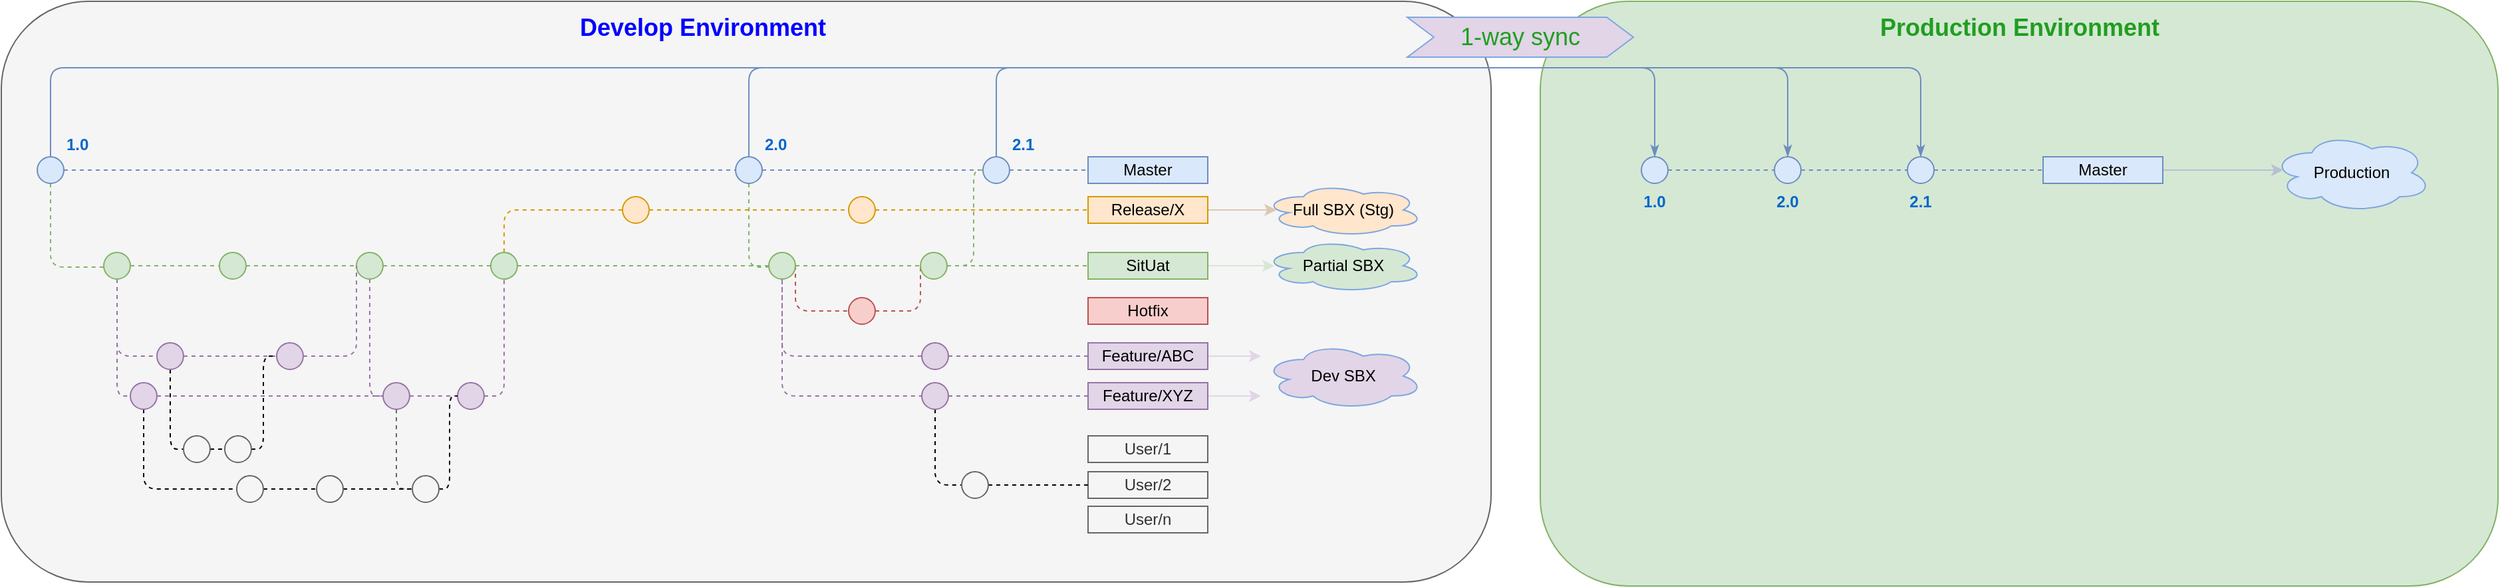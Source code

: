 <mxfile version="20.5.3" type="device"><diagram id="yPxyJZ8AM_hMuL3Unpa9" name="gitflow"><mxGraphModel dx="914" dy="507" grid="1" gridSize="10" guides="1" tooltips="1" connect="1" arrows="1" fold="1" page="1" pageScale="1" pageWidth="850" pageHeight="1100" math="0" shadow="0"><root><mxCell id="0"/><mxCell id="1" parent="0"/><mxCell id="wa1wVkt2XB7CpjO9mAI3-191" value="" style="rounded=1;whiteSpace=wrap;html=1;labelBackgroundColor=none;labelBorderColor=default;strokeColor=#82b366;fontSize=18;fillColor=#d5e8d4;" parent="1" vertex="1"><mxGeometry x="1160" y="10" width="720" height="440" as="geometry"/></mxCell><mxCell id="wa1wVkt2XB7CpjO9mAI3-189" value="" style="rounded=1;whiteSpace=wrap;html=1;strokeColor=#666666;fillColor=#f5f5f5;fontColor=#333333;" parent="1" vertex="1"><mxGeometry x="3" y="10" width="1120" height="437" as="geometry"/></mxCell><mxCell id="3" value="" style="endArrow=none;dashed=1;html=1;fillColor=#dae8fc;strokeColor=#6c8ebf;" parent="1" source="12" target="7" edge="1"><mxGeometry width="50" height="50" relative="1" as="geometry"><mxPoint x="40" y="137" as="sourcePoint"/><mxPoint x="720" y="137" as="targetPoint"/></mxGeometry></mxCell><mxCell id="22" style="edgeStyle=orthogonalEdgeStyle;rounded=1;orthogonalLoop=1;jettySize=auto;html=1;dashed=1;endArrow=none;endFill=0;fillColor=#d5e8d4;strokeColor=#82b366;" parent="1" source="4" target="21" edge="1"><mxGeometry relative="1" as="geometry"><Array as="points"><mxPoint x="40" y="210"/></Array></mxGeometry></mxCell><mxCell id="4" value="1.0" style="ellipse;whiteSpace=wrap;html=1;aspect=fixed;fillColor=#dae8fc;strokeColor=#6c8ebf;fontStyle=1;labelPosition=right;verticalLabelPosition=top;align=left;verticalAlign=bottom;fontColor=#0066CC;" parent="1" vertex="1"><mxGeometry x="30" y="127" width="20" height="20" as="geometry"/></mxCell><mxCell id="7" value="Master" style="text;html=1;strokeColor=#6c8ebf;fillColor=#dae8fc;align=center;verticalAlign=middle;whiteSpace=wrap;rounded=0;" parent="1" vertex="1"><mxGeometry x="820" y="127" width="90" height="20" as="geometry"/></mxCell><mxCell id="8" value="" style="endArrow=none;dashed=1;html=1;fillColor=#f8cecc;strokeColor=#b85450;entryX=0;entryY=0.5;entryDx=0;entryDy=0;endFill=0;" parent="1" source="9" edge="1" target="PemeE93Ur0LhX1btAZu6-203"><mxGeometry width="50" height="50" relative="1" as="geometry"><mxPoint x="5" y="133.5" as="sourcePoint"/><mxPoint x="695" y="63.5" as="targetPoint"/><Array as="points"><mxPoint x="694" y="243"/></Array></mxGeometry></mxCell><mxCell id="9" value="" style="ellipse;whiteSpace=wrap;html=1;aspect=fixed;fillColor=#f8cecc;strokeColor=#b85450;" parent="1" vertex="1"><mxGeometry x="640" y="233" width="20" height="20" as="geometry"/></mxCell><mxCell id="12" value="2.1" style="ellipse;whiteSpace=wrap;html=1;aspect=fixed;fillColor=#dae8fc;strokeColor=#6c8ebf;fontStyle=1;labelPosition=right;verticalLabelPosition=top;align=left;verticalAlign=bottom;fontColor=#0066CC;" parent="1" vertex="1"><mxGeometry x="741" y="127" width="20" height="20" as="geometry"/></mxCell><mxCell id="13" value="" style="endArrow=none;dashed=1;html=1;fillColor=#dae8fc;strokeColor=#6c8ebf;" parent="1" source="6" target="12" edge="1"><mxGeometry width="50" height="50" relative="1" as="geometry"><mxPoint x="50" y="137" as="sourcePoint"/><mxPoint x="700" y="137" as="targetPoint"/></mxGeometry></mxCell><mxCell id="19" style="edgeStyle=orthogonalEdgeStyle;rounded=1;orthogonalLoop=1;jettySize=auto;html=1;fillColor=#f8cecc;strokeColor=#b85450;dashed=1;endArrow=none;endFill=0;entryX=0;entryY=0.5;entryDx=0;entryDy=0;exitX=1;exitY=0.5;exitDx=0;exitDy=0;" parent="1" target="9" edge="1" source="PemeE93Ur0LhX1btAZu6-186"><mxGeometry relative="1" as="geometry"><Array as="points"><mxPoint x="600" y="243"/></Array><mxPoint x="615" y="63.5" as="sourcePoint"/></mxGeometry></mxCell><mxCell id="20" value="Hotfix" style="text;html=1;strokeColor=#b85450;fillColor=#f8cecc;align=center;verticalAlign=middle;whiteSpace=wrap;rounded=0;" parent="1" vertex="1"><mxGeometry x="820" y="233" width="90" height="20" as="geometry"/></mxCell><mxCell id="73" style="edgeStyle=orthogonalEdgeStyle;rounded=1;orthogonalLoop=1;jettySize=auto;html=1;dashed=1;endArrow=none;endFill=0;fontSize=10;fontColor=#FFB570;fillColor=#e1d5e7;strokeColor=#9673a6;" parent="1" source="21" target="51" edge="1"><mxGeometry relative="1" as="geometry"><Array as="points"><mxPoint x="90" y="277"/></Array></mxGeometry></mxCell><mxCell id="172" style="edgeStyle=orthogonalEdgeStyle;rounded=1;orthogonalLoop=1;jettySize=auto;html=1;dashed=1;endArrow=none;endFill=0;fontSize=12;fontColor=#FFB570;fillColor=#e1d5e7;strokeColor=#9673a6;" parent="1" source="21" target="63" edge="1"><mxGeometry relative="1" as="geometry"><Array as="points"><mxPoint x="90" y="307"/></Array></mxGeometry></mxCell><mxCell id="21" value="" style="ellipse;whiteSpace=wrap;html=1;aspect=fixed;fillColor=#d5e8d4;strokeColor=#82b366;" parent="1" vertex="1"><mxGeometry x="80" y="199" width="20" height="20" as="geometry"/></mxCell><mxCell id="25" value="" style="ellipse;whiteSpace=wrap;html=1;aspect=fixed;fillColor=#d5e8d4;strokeColor=#82b366;" parent="1" vertex="1"><mxGeometry x="166.97" y="199" width="20" height="20" as="geometry"/></mxCell><mxCell id="26" style="edgeStyle=orthogonalEdgeStyle;rounded=1;orthogonalLoop=1;jettySize=auto;html=1;dashed=1;endArrow=none;endFill=0;fillColor=#d5e8d4;strokeColor=#82b366;" parent="1" source="21" target="25" edge="1"><mxGeometry relative="1" as="geometry"><mxPoint x="680" y="209" as="targetPoint"/><mxPoint x="110" y="209" as="sourcePoint"/></mxGeometry></mxCell><mxCell id="114" style="edgeStyle=orthogonalEdgeStyle;rounded=1;orthogonalLoop=1;jettySize=auto;html=1;dashed=1;endArrow=none;endFill=0;fontSize=12;fontColor=#FFB570;fillColor=#e1d5e7;strokeColor=#9673a6;entryX=0;entryY=0.5;entryDx=0;entryDy=0;" parent="1" source="27" target="65" edge="1"><mxGeometry relative="1" as="geometry"><Array as="points"><mxPoint x="280" y="307"/></Array></mxGeometry></mxCell><mxCell id="27" value="" style="ellipse;whiteSpace=wrap;html=1;aspect=fixed;fillColor=#d5e8d4;strokeColor=#82b366;" parent="1" vertex="1"><mxGeometry x="269.97" y="199" width="20" height="20" as="geometry"/></mxCell><mxCell id="28" style="edgeStyle=orthogonalEdgeStyle;rounded=1;orthogonalLoop=1;jettySize=auto;html=1;dashed=1;endArrow=none;endFill=0;fillColor=#d5e8d4;strokeColor=#82b366;" parent="1" source="25" target="27" edge="1"><mxGeometry relative="1" as="geometry"><mxPoint x="680" y="209" as="targetPoint"/><mxPoint x="240" y="209" as="sourcePoint"/></mxGeometry></mxCell><mxCell id="44" style="edgeStyle=orthogonalEdgeStyle;rounded=1;orthogonalLoop=1;jettySize=auto;html=1;dashed=1;endArrow=none;endFill=0;fontSize=10;fontColor=#FFB570;fillColor=#ffe6cc;strokeColor=#d79b00;entryX=0;entryY=0.5;entryDx=0;entryDy=0;exitX=0.5;exitY=0;exitDx=0;exitDy=0;" parent="1" source="PemeE93Ur0LhX1btAZu6-188" target="39" edge="1"><mxGeometry relative="1" as="geometry"><Array as="points"><mxPoint x="381" y="167"/></Array><mxPoint x="370" y="209" as="targetPoint"/><mxPoint x="399.97" y="236" as="sourcePoint"/></mxGeometry></mxCell><mxCell id="30" style="edgeStyle=orthogonalEdgeStyle;rounded=1;orthogonalLoop=1;jettySize=auto;html=1;dashed=1;endArrow=none;endFill=0;fillColor=#d5e8d4;strokeColor=#82b366;" parent="1" source="27" edge="1"><mxGeometry relative="1" as="geometry"><mxPoint x="389.97" y="209" as="targetPoint"/><mxPoint x="370" y="209" as="sourcePoint"/></mxGeometry></mxCell><mxCell id="177" style="edgeStyle=orthogonalEdgeStyle;rounded=1;orthogonalLoop=1;jettySize=auto;html=1;entryX=0;entryY=0.5;entryDx=0;entryDy=0;dashed=1;fillColor=#d5e8d4;strokeColor=#82b366;endArrow=none;endFill=0;exitX=0.5;exitY=1;exitDx=0;exitDy=0;" parent="1" source="6" target="PemeE93Ur0LhX1btAZu6-186" edge="1"><mxGeometry relative="1" as="geometry"><Array as="points"><mxPoint x="565" y="210"/><mxPoint x="580" y="210"/></Array><mxPoint x="580" y="246" as="targetPoint"/></mxGeometry></mxCell><mxCell id="6" value="2.0" style="ellipse;whiteSpace=wrap;html=1;aspect=fixed;fillColor=#dae8fc;strokeColor=#6c8ebf;fontStyle=1;labelPosition=right;verticalLabelPosition=top;align=left;verticalAlign=bottom;fontColor=#0066CC;" parent="1" vertex="1"><mxGeometry x="555" y="127" width="20" height="20" as="geometry"/></mxCell><mxCell id="35" value="" style="endArrow=none;dashed=1;html=1;fillColor=#dae8fc;strokeColor=#6c8ebf;" parent="1" source="4" target="6" edge="1"><mxGeometry width="50" height="50" relative="1" as="geometry"><mxPoint x="50.0" y="137" as="sourcePoint"/><mxPoint x="690" y="137" as="targetPoint"/><Array as="points"/></mxGeometry></mxCell><mxCell id="39" value="" style="ellipse;whiteSpace=wrap;html=1;aspect=fixed;fontSize=10;labelPosition=center;verticalLabelPosition=top;align=center;verticalAlign=bottom;fillColor=#ffe6cc;strokeColor=#d79b00;fontColor=#FFB570;" parent="1" vertex="1"><mxGeometry x="470" y="157" width="20" height="20" as="geometry"/></mxCell><mxCell id="wa1wVkt2XB7CpjO9mAI3-187" value="" style="edgeStyle=orthogonalEdgeStyle;rounded=0;orthogonalLoop=1;jettySize=auto;html=1;strokeColor=#DEC8B1;entryX=0.08;entryY=0.524;entryDx=0;entryDy=0;entryPerimeter=0;" parent="1" source="42" target="wa1wVkt2XB7CpjO9mAI3-180" edge="1"><mxGeometry relative="1" as="geometry"><Array as="points"><mxPoint x="962" y="167"/></Array></mxGeometry></mxCell><mxCell id="42" value="Release/X" style="text;html=1;strokeColor=#d79b00;fillColor=#ffe6cc;align=center;verticalAlign=middle;whiteSpace=wrap;rounded=0;fontSize=12;" parent="1" vertex="1"><mxGeometry x="820" y="157" width="90" height="20" as="geometry"/></mxCell><mxCell id="74" style="edgeStyle=orthogonalEdgeStyle;rounded=1;orthogonalLoop=1;jettySize=auto;html=1;dashed=1;endArrow=none;endFill=0;fontSize=10;fontColor=#FFB570;fillColor=#e1d5e7;strokeColor=#9673a6;" parent="1" source="51" target="52" edge="1"><mxGeometry relative="1" as="geometry"/></mxCell><mxCell id="147" style="edgeStyle=orthogonalEdgeStyle;rounded=1;orthogonalLoop=1;jettySize=auto;html=1;dashed=1;endArrow=none;endFill=0;fontSize=12;fontColor=#FFB570;jumpStyle=arc;jumpSize=6;" parent="1" source="51" target="69" edge="1"><mxGeometry relative="1" as="geometry"><Array as="points"><mxPoint x="130" y="347"/></Array></mxGeometry></mxCell><mxCell id="76" style="edgeStyle=orthogonalEdgeStyle;rounded=1;orthogonalLoop=1;jettySize=auto;html=1;dashed=1;endArrow=none;endFill=0;fontSize=10;fontColor=#FFB570;fillColor=#e1d5e7;strokeColor=#9673a6;entryX=0;entryY=0.5;entryDx=0;entryDy=0;" parent="1" source="52" target="27" edge="1"><mxGeometry relative="1" as="geometry"><Array as="points"><mxPoint x="270" y="277"/></Array></mxGeometry></mxCell><mxCell id="52" value="" style="ellipse;whiteSpace=wrap;html=1;aspect=fixed;fontSize=10;fillColor=#e1d5e7;strokeColor=#9673a6;" parent="1" vertex="1"><mxGeometry x="209.97" y="267" width="20" height="20" as="geometry"/></mxCell><mxCell id="152" style="edgeStyle=orthogonalEdgeStyle;rounded=1;orthogonalLoop=1;jettySize=auto;html=1;dashed=1;endArrow=none;endFill=0;fontSize=12;fontColor=#FFB570;" parent="1" source="63" target="89" edge="1"><mxGeometry relative="1" as="geometry"><Array as="points"><mxPoint x="110" y="377"/></Array></mxGeometry></mxCell><mxCell id="63" value="" style="ellipse;whiteSpace=wrap;html=1;aspect=fixed;fontSize=10;fillColor=#e1d5e7;strokeColor=#9673a6;" parent="1" vertex="1"><mxGeometry x="100" y="297" width="20" height="20" as="geometry"/></mxCell><mxCell id="99" style="edgeStyle=orthogonalEdgeStyle;rounded=1;orthogonalLoop=1;jettySize=auto;html=1;dashed=1;endArrow=none;endFill=0;fontSize=12;fontColor=#FFB570;fillColor=#e1d5e7;strokeColor=#9673a6;" parent="1" source="65" target="71" edge="1"><mxGeometry relative="1" as="geometry"/></mxCell><mxCell id="156" style="edgeStyle=orthogonalEdgeStyle;rounded=1;orthogonalLoop=1;jettySize=auto;html=1;dashed=1;endArrow=none;endFill=0;fontSize=12;fontColor=#FFB570;fillColor=#f5f5f5;strokeColor=#666666;" parent="1" source="65" target="91" edge="1"><mxGeometry relative="1" as="geometry"><Array as="points"><mxPoint x="300" y="377"/></Array></mxGeometry></mxCell><mxCell id="65" value="" style="ellipse;whiteSpace=wrap;html=1;aspect=fixed;fontSize=10;fillColor=#e1d5e7;strokeColor=#9673a6;" parent="1" vertex="1"><mxGeometry x="289.97" y="297" width="20" height="20" as="geometry"/></mxCell><mxCell id="118" style="edgeStyle=orthogonalEdgeStyle;rounded=1;orthogonalLoop=1;jettySize=auto;html=1;exitX=1;exitY=0.5;exitDx=0;exitDy=0;entryX=0;entryY=0.5;entryDx=0;entryDy=0;dashed=1;endArrow=none;endFill=0;fontSize=12;fontColor=#FFB570;" parent="1" source="69" target="88" edge="1"><mxGeometry relative="1" as="geometry"/></mxCell><mxCell id="69" value="" style="ellipse;whiteSpace=wrap;html=1;aspect=fixed;fontSize=10;fontColor=#333333;fillColor=#f5f5f5;strokeColor=#666666;" parent="1" vertex="1"><mxGeometry x="139.97" y="337" width="20" height="20" as="geometry"/></mxCell><mxCell id="100" style="edgeStyle=orthogonalEdgeStyle;rounded=1;orthogonalLoop=1;jettySize=auto;html=1;dashed=1;endArrow=none;endFill=0;fontSize=12;fontColor=#FFB570;fillColor=#e1d5e7;strokeColor=#9673a6;entryX=0.5;entryY=1;entryDx=0;entryDy=0;" parent="1" source="71" target="PemeE93Ur0LhX1btAZu6-188" edge="1"><mxGeometry relative="1" as="geometry"><mxPoint x="389.97" y="246" as="targetPoint"/><Array as="points"><mxPoint x="381" y="307"/></Array></mxGeometry></mxCell><mxCell id="71" value="" style="ellipse;whiteSpace=wrap;html=1;aspect=fixed;fontSize=10;fillColor=#e1d5e7;strokeColor=#9673a6;" parent="1" vertex="1"><mxGeometry x="345.97" y="297" width="20" height="20" as="geometry"/></mxCell><mxCell id="wa1wVkt2XB7CpjO9mAI3-183" value="" style="edgeStyle=orthogonalEdgeStyle;rounded=0;orthogonalLoop=1;jettySize=auto;html=1;strokeColor=#E1D5E7;" parent="1" source="85" edge="1"><mxGeometry relative="1" as="geometry"><mxPoint x="950" y="277" as="targetPoint"/></mxGeometry></mxCell><mxCell id="85" value="Feature/ABC" style="text;html=1;strokeColor=#9673a6;fillColor=#e1d5e7;align=center;verticalAlign=middle;whiteSpace=wrap;rounded=0;" parent="1" vertex="1"><mxGeometry x="820" y="267" width="90" height="20" as="geometry"/></mxCell><mxCell id="wa1wVkt2XB7CpjO9mAI3-184" value="" style="edgeStyle=orthogonalEdgeStyle;rounded=0;orthogonalLoop=1;jettySize=auto;html=1;strokeColor=#E1D5E7;" parent="1" source="86" edge="1"><mxGeometry relative="1" as="geometry"><mxPoint x="950" y="307" as="targetPoint"/></mxGeometry></mxCell><mxCell id="86" value="Feature/XYZ" style="text;html=1;strokeColor=#9673a6;fillColor=#e1d5e7;align=center;verticalAlign=middle;whiteSpace=wrap;rounded=0;" parent="1" vertex="1"><mxGeometry x="820" y="297" width="90" height="20" as="geometry"/></mxCell><mxCell id="151" style="edgeStyle=orthogonalEdgeStyle;rounded=1;orthogonalLoop=1;jettySize=auto;html=1;dashed=1;endArrow=none;endFill=0;fontSize=12;fontColor=#FFB570;jumpStyle=arc;entryX=0;entryY=0.5;entryDx=0;entryDy=0;" parent="1" source="88" target="52" edge="1"><mxGeometry relative="1" as="geometry"><Array as="points"><mxPoint x="200" y="347"/><mxPoint x="200" y="277"/></Array></mxGeometry></mxCell><mxCell id="88" value="" style="ellipse;whiteSpace=wrap;html=1;aspect=fixed;fontSize=10;fontColor=#333333;fillColor=#f5f5f5;strokeColor=#666666;" parent="1" vertex="1"><mxGeometry x="170.97" y="337" width="20" height="20" as="geometry"/></mxCell><mxCell id="153" style="edgeStyle=orthogonalEdgeStyle;rounded=1;orthogonalLoop=1;jettySize=auto;html=1;dashed=1;endArrow=none;endFill=0;fontSize=12;fontColor=#FFB570;" parent="1" source="89" target="90" edge="1"><mxGeometry relative="1" as="geometry"/></mxCell><mxCell id="89" value="" style="ellipse;whiteSpace=wrap;html=1;aspect=fixed;fontSize=10;fontColor=#333333;fillColor=#f5f5f5;strokeColor=#666666;" parent="1" vertex="1"><mxGeometry x="179.97" y="367" width="20" height="20" as="geometry"/></mxCell><mxCell id="154" style="edgeStyle=orthogonalEdgeStyle;rounded=1;orthogonalLoop=1;jettySize=auto;html=1;dashed=1;endArrow=none;endFill=0;fontSize=12;fontColor=#FFB570;" parent="1" source="90" target="91" edge="1"><mxGeometry relative="1" as="geometry"/></mxCell><mxCell id="90" value="" style="ellipse;whiteSpace=wrap;html=1;aspect=fixed;fontSize=10;fontColor=#333333;fillColor=#f5f5f5;strokeColor=#666666;" parent="1" vertex="1"><mxGeometry x="240.0" y="367" width="20" height="20" as="geometry"/></mxCell><mxCell id="157" style="edgeStyle=orthogonalEdgeStyle;rounded=1;orthogonalLoop=1;jettySize=auto;html=1;dashed=1;endArrow=none;endFill=0;fontSize=12;fontColor=#FFB570;entryX=0;entryY=0.5;entryDx=0;entryDy=0;" parent="1" source="91" target="71" edge="1"><mxGeometry relative="1" as="geometry"><Array as="points"><mxPoint x="340" y="377"/><mxPoint x="340" y="307"/></Array></mxGeometry></mxCell><mxCell id="91" value="" style="ellipse;whiteSpace=wrap;html=1;aspect=fixed;fontSize=10;fontColor=#333333;fillColor=#f5f5f5;strokeColor=#666666;" parent="1" vertex="1"><mxGeometry x="312" y="367" width="20" height="20" as="geometry"/></mxCell><mxCell id="164" style="edgeStyle=orthogonalEdgeStyle;rounded=1;orthogonalLoop=1;jettySize=auto;html=1;dashed=1;endArrow=none;endFill=0;fontSize=12;fontColor=#FFB570;fillColor=#ffe6cc;strokeColor=#d79b00;" parent="1" edge="1"><mxGeometry relative="1" as="geometry"><mxPoint x="454.66" y="150" as="sourcePoint"/></mxGeometry></mxCell><mxCell id="102" value="User/2" style="text;html=1;strokeColor=#666666;fillColor=#f5f5f5;align=center;verticalAlign=middle;whiteSpace=wrap;rounded=0;fontColor=#333333;" parent="1" vertex="1"><mxGeometry x="820" y="364" width="90" height="20" as="geometry"/></mxCell><mxCell id="166" style="edgeStyle=orthogonalEdgeStyle;rounded=1;orthogonalLoop=1;jettySize=auto;html=1;dashed=1;endArrow=none;endFill=0;fontSize=12;fontColor=#FFB570;fillColor=#e1d5e7;strokeColor=#9673a6;exitX=0.5;exitY=1;exitDx=0;exitDy=0;" parent="1" source="PemeE93Ur0LhX1btAZu6-186" target="165" edge="1"><mxGeometry relative="1" as="geometry"><Array as="points"><mxPoint x="590" y="277"/></Array><mxPoint x="599.95" y="247" as="sourcePoint"/></mxGeometry></mxCell><mxCell id="169" style="edgeStyle=orthogonalEdgeStyle;rounded=1;orthogonalLoop=1;jettySize=auto;html=1;dashed=1;endArrow=none;endFill=0;fontSize=12;fontColor=#FFB570;fillColor=#e1d5e7;strokeColor=#9673a6;" parent="1" target="168" edge="1"><mxGeometry relative="1" as="geometry"><Array as="points"><mxPoint x="590" y="307"/></Array><mxPoint x="590" y="220" as="sourcePoint"/></mxGeometry></mxCell><mxCell id="116" style="edgeStyle=orthogonalEdgeStyle;rounded=1;orthogonalLoop=1;jettySize=auto;html=1;dashed=1;endArrow=none;endFill=0;fontSize=12;fontColor=#FFB570;fillColor=#e1d5e7;strokeColor=#9673a6;" parent="1" source="63" target="65" edge="1"><mxGeometry relative="1" as="geometry"><mxPoint x="159.97" y="327" as="sourcePoint"/><mxPoint x="209.97" y="327" as="targetPoint"/></mxGeometry></mxCell><mxCell id="167" style="edgeStyle=orthogonalEdgeStyle;rounded=1;orthogonalLoop=1;jettySize=auto;html=1;dashed=1;endArrow=none;endFill=0;fontSize=12;fontColor=#FFB570;fillColor=#e1d5e7;strokeColor=#9673a6;" parent="1" source="165" target="85" edge="1"><mxGeometry relative="1" as="geometry"/></mxCell><mxCell id="165" value="" style="ellipse;whiteSpace=wrap;html=1;aspect=fixed;fontSize=12;fillColor=#e1d5e7;strokeColor=#9673a6;" parent="1" vertex="1"><mxGeometry x="695" y="267" width="20" height="20" as="geometry"/></mxCell><mxCell id="170" style="edgeStyle=orthogonalEdgeStyle;rounded=1;orthogonalLoop=1;jettySize=auto;html=1;dashed=1;endArrow=none;endFill=0;fontSize=12;fontColor=#FFB570;fillColor=#e1d5e7;strokeColor=#9673a6;" parent="1" source="168" target="86" edge="1"><mxGeometry relative="1" as="geometry"/></mxCell><mxCell id="174" style="edgeStyle=orthogonalEdgeStyle;rounded=1;orthogonalLoop=1;jettySize=auto;html=1;endArrow=none;endFill=0;dashed=1;entryX=0;entryY=0.5;entryDx=0;entryDy=0;" parent="1" source="168" target="173" edge="1"><mxGeometry relative="1" as="geometry"><Array as="points"><mxPoint x="705" y="374"/></Array></mxGeometry></mxCell><mxCell id="168" value="" style="ellipse;whiteSpace=wrap;html=1;aspect=fixed;fontSize=12;fillColor=#e1d5e7;strokeColor=#9673a6;" parent="1" vertex="1"><mxGeometry x="695" y="297" width="20" height="20" as="geometry"/></mxCell><mxCell id="51" value="" style="ellipse;whiteSpace=wrap;html=1;aspect=fixed;fontSize=10;fillColor=#e1d5e7;strokeColor=#9673a6;" parent="1" vertex="1"><mxGeometry x="119.97" y="267" width="20" height="20" as="geometry"/></mxCell><mxCell id="175" style="edgeStyle=orthogonalEdgeStyle;rounded=1;orthogonalLoop=1;jettySize=auto;html=1;dashed=1;endArrow=none;endFill=0;" parent="1" source="173" target="102" edge="1"><mxGeometry relative="1" as="geometry"/></mxCell><mxCell id="173" value="" style="ellipse;whiteSpace=wrap;html=1;aspect=fixed;fontSize=10;fontColor=#333333;fillColor=#f5f5f5;strokeColor=#666666;" parent="1" vertex="1"><mxGeometry x="725" y="364" width="20" height="20" as="geometry"/></mxCell><mxCell id="wa1wVkt2XB7CpjO9mAI3-179" value="Production" style="ellipse;shape=cloud;whiteSpace=wrap;html=1;strokeColor=#7EA6E0;fillColor=#DAE8FC;" parent="1" vertex="1"><mxGeometry x="1710" y="109" width="120" height="60" as="geometry"/></mxCell><mxCell id="wa1wVkt2XB7CpjO9mAI3-180" value="Full SBX (Stg)" style="ellipse;shape=cloud;whiteSpace=wrap;html=1;strokeColor=#7EA6E0;fillColor=#FFE6CC;" parent="1" vertex="1"><mxGeometry x="952" y="147" width="120" height="40" as="geometry"/></mxCell><mxCell id="wa1wVkt2XB7CpjO9mAI3-182" value="Dev SBX" style="ellipse;shape=cloud;whiteSpace=wrap;html=1;strokeColor=#7EA6E0;fillColor=#E1D5E7;" parent="1" vertex="1"><mxGeometry x="952" y="267" width="120" height="50" as="geometry"/></mxCell><mxCell id="wa1wVkt2XB7CpjO9mAI3-190" value="Develop Environment" style="text;strokeColor=none;fillColor=none;html=1;fontSize=18;fontStyle=1;verticalAlign=middle;align=center;labelBackgroundColor=none;fontColor=#0000FF;" parent="1" vertex="1"><mxGeometry x="470" y="20" width="120" height="20" as="geometry"/></mxCell><mxCell id="wa1wVkt2XB7CpjO9mAI3-192" value="Production Environment" style="text;strokeColor=none;fillColor=#d5e8d4;html=1;fontSize=18;fontStyle=1;verticalAlign=middle;align=center;labelBackgroundColor=none;fontColor=#209E20;" parent="1" vertex="1"><mxGeometry x="1460" y="20" width="120" height="20" as="geometry"/></mxCell><mxCell id="wa1wVkt2XB7CpjO9mAI3-197" value="" style="edgeStyle=orthogonalEdgeStyle;rounded=0;orthogonalLoop=1;jettySize=auto;html=1;strokeColor=#B5C1D1;fontSize=18;fontColor=#209E20;entryX=0.071;entryY=0.467;entryDx=0;entryDy=0;entryPerimeter=0;" parent="1" source="wa1wVkt2XB7CpjO9mAI3-193" target="wa1wVkt2XB7CpjO9mAI3-179" edge="1"><mxGeometry relative="1" as="geometry"/></mxCell><mxCell id="wa1wVkt2XB7CpjO9mAI3-193" value="Master" style="text;html=1;strokeColor=#6c8ebf;fillColor=#dae8fc;align=center;verticalAlign=middle;whiteSpace=wrap;rounded=0;" parent="1" vertex="1"><mxGeometry x="1538" y="127" width="90" height="20" as="geometry"/></mxCell><mxCell id="wa1wVkt2XB7CpjO9mAI3-194" value="1.0" style="ellipse;whiteSpace=wrap;html=1;aspect=fixed;fillColor=#dae8fc;strokeColor=#6c8ebf;fontStyle=1;labelPosition=center;verticalLabelPosition=bottom;align=center;verticalAlign=top;fontColor=#0066CC;flipH=1;flipV=1;" parent="1" vertex="1"><mxGeometry x="1236" y="127" width="20" height="20" as="geometry"/></mxCell><mxCell id="wa1wVkt2XB7CpjO9mAI3-195" value="2.0" style="ellipse;whiteSpace=wrap;html=1;aspect=fixed;fillColor=#dae8fc;strokeColor=#6c8ebf;fontStyle=1;labelPosition=center;verticalLabelPosition=bottom;align=center;verticalAlign=top;fontColor=#0066CC;" parent="1" vertex="1"><mxGeometry x="1336" y="127" width="20" height="20" as="geometry"/></mxCell><mxCell id="wa1wVkt2XB7CpjO9mAI3-196" value="2.1" style="ellipse;whiteSpace=wrap;html=1;aspect=fixed;fillColor=#dae8fc;strokeColor=#6c8ebf;fontStyle=1;labelPosition=center;verticalLabelPosition=bottom;align=center;verticalAlign=top;fontColor=#0066CC;" parent="1" vertex="1"><mxGeometry x="1436" y="127" width="20" height="20" as="geometry"/></mxCell><mxCell id="wa1wVkt2XB7CpjO9mAI3-198" value="" style="endArrow=classicThin;html=1;fillColor=#dae8fc;strokeColor=#6c8ebf;exitX=0.5;exitY=0;exitDx=0;exitDy=0;entryX=0.5;entryY=0;entryDx=0;entryDy=0;endFill=1;" parent="1" source="4" target="wa1wVkt2XB7CpjO9mAI3-194" edge="1"><mxGeometry width="50" height="50" relative="1" as="geometry"><mxPoint x="40" y="70" as="sourcePoint"/><mxPoint x="630" y="70" as="targetPoint"/><Array as="points"><mxPoint x="40" y="60"/><mxPoint x="1246" y="60"/></Array></mxGeometry></mxCell><mxCell id="wa1wVkt2XB7CpjO9mAI3-199" value="" style="endArrow=none;dashed=1;html=1;fillColor=#dae8fc;strokeColor=#6c8ebf;exitX=1;exitY=0.5;exitDx=0;exitDy=0;entryX=0;entryY=0.5;entryDx=0;entryDy=0;" parent="1" source="wa1wVkt2XB7CpjO9mAI3-194" target="wa1wVkt2XB7CpjO9mAI3-195" edge="1"><mxGeometry width="50" height="50" relative="1" as="geometry"><mxPoint x="1276" y="177" as="sourcePoint"/><mxPoint x="1336" y="177" as="targetPoint"/></mxGeometry></mxCell><mxCell id="wa1wVkt2XB7CpjO9mAI3-200" value="" style="endArrow=none;dashed=1;html=1;fillColor=#dae8fc;strokeColor=#6c8ebf;exitX=1;exitY=0.5;exitDx=0;exitDy=0;entryX=0;entryY=0.5;entryDx=0;entryDy=0;" parent="1" source="wa1wVkt2XB7CpjO9mAI3-195" target="wa1wVkt2XB7CpjO9mAI3-196" edge="1"><mxGeometry width="50" height="50" relative="1" as="geometry"><mxPoint x="1406" y="188" as="sourcePoint"/><mxPoint x="1486.0" y="188" as="targetPoint"/></mxGeometry></mxCell><mxCell id="wa1wVkt2XB7CpjO9mAI3-201" value="" style="endArrow=none;dashed=1;html=1;fillColor=#dae8fc;strokeColor=#6c8ebf;exitX=1;exitY=0.5;exitDx=0;exitDy=0;entryX=0;entryY=0.5;entryDx=0;entryDy=0;" parent="1" source="wa1wVkt2XB7CpjO9mAI3-196" target="wa1wVkt2XB7CpjO9mAI3-193" edge="1"><mxGeometry width="50" height="50" relative="1" as="geometry"><mxPoint x="1450.0" y="169" as="sourcePoint"/><mxPoint x="1530" y="169" as="targetPoint"/></mxGeometry></mxCell><mxCell id="wa1wVkt2XB7CpjO9mAI3-203" value="" style="endArrow=classicThin;html=1;fillColor=#dae8fc;strokeColor=#6c8ebf;exitX=0.5;exitY=0;exitDx=0;exitDy=0;entryX=0.5;entryY=0;entryDx=0;entryDy=0;endFill=1;" parent="1" source="6" target="wa1wVkt2XB7CpjO9mAI3-195" edge="1"><mxGeometry width="50" height="50" relative="1" as="geometry"><mxPoint x="50" y="137" as="sourcePoint"/><mxPoint x="1256" y="137" as="targetPoint"/><Array as="points"><mxPoint x="565" y="60"/><mxPoint x="1346" y="60"/></Array></mxGeometry></mxCell><mxCell id="wa1wVkt2XB7CpjO9mAI3-204" value="" style="endArrow=classicThin;html=1;fillColor=#dae8fc;strokeColor=#6c8ebf;exitX=0.5;exitY=0;exitDx=0;exitDy=0;entryX=0.5;entryY=0;entryDx=0;entryDy=0;endFill=1;" parent="1" source="12" target="wa1wVkt2XB7CpjO9mAI3-196" edge="1"><mxGeometry width="50" height="50" relative="1" as="geometry"><mxPoint x="660" y="137" as="sourcePoint"/><mxPoint x="1356" y="137" as="targetPoint"/><Array as="points"><mxPoint x="751" y="60"/><mxPoint x="1446" y="60"/></Array></mxGeometry></mxCell><mxCell id="wa1wVkt2XB7CpjO9mAI3-207" value="1-way sync" style="shape=step;perimeter=stepPerimeter;whiteSpace=wrap;html=1;fixedSize=1;labelBackgroundColor=none;labelBorderColor=none;strokeColor=#7EA6E0;fontSize=18;fontColor=#209E20;fillColor=#E1D5E7;" parent="1" vertex="1"><mxGeometry x="1060" y="22" width="170" height="30" as="geometry"/></mxCell><mxCell id="Dz_Rji9Ula3ix0uWJQoC-179" value="" style="ellipse;whiteSpace=wrap;html=1;aspect=fixed;fontSize=10;fillColor=#ffe6cc;strokeColor=#d79b00;labelPosition=center;verticalLabelPosition=top;align=center;verticalAlign=bottom;fontColor=#FFB570;" parent="1" vertex="1"><mxGeometry x="640" y="157" width="20" height="20" as="geometry"/></mxCell><mxCell id="Dz_Rji9Ula3ix0uWJQoC-183" style="edgeStyle=orthogonalEdgeStyle;rounded=1;orthogonalLoop=1;jettySize=auto;html=1;dashed=1;endArrow=none;endFill=0;fontSize=10;fontColor=#FFB570;fillColor=#ffe6cc;strokeColor=#d79b00;exitX=1;exitY=0.5;exitDx=0;exitDy=0;entryX=0;entryY=0.5;entryDx=0;entryDy=0;" parent="1" source="Dz_Rji9Ula3ix0uWJQoC-179" target="42" edge="1"><mxGeometry relative="1" as="geometry"><mxPoint x="632" y="166.87" as="sourcePoint"/><mxPoint x="680" y="167" as="targetPoint"/></mxGeometry></mxCell><mxCell id="PemeE93Ur0LhX1btAZu6-177" style="edgeStyle=orthogonalEdgeStyle;rounded=1;orthogonalLoop=1;jettySize=auto;html=1;dashed=1;endArrow=none;endFill=0;fontSize=10;fontColor=#FFB570;fillColor=#ffe6cc;strokeColor=#d79b00;exitX=1;exitY=0.5;exitDx=0;exitDy=0;entryX=0;entryY=0.5;entryDx=0;entryDy=0;" edge="1" parent="1" source="39" target="Dz_Rji9Ula3ix0uWJQoC-179"><mxGeometry relative="1" as="geometry"><mxPoint x="530" y="167" as="sourcePoint"/><mxPoint x="520" y="177" as="targetPoint"/></mxGeometry></mxCell><mxCell id="PemeE93Ur0LhX1btAZu6-180" value="" style="edgeStyle=orthogonalEdgeStyle;rounded=0;orthogonalLoop=1;jettySize=auto;html=1;strokeColor=#D5E8D4;" edge="1" source="PemeE93Ur0LhX1btAZu6-182" parent="1"><mxGeometry relative="1" as="geometry"><mxPoint x="960" y="209" as="targetPoint"/></mxGeometry></mxCell><mxCell id="PemeE93Ur0LhX1btAZu6-181" value="Partial SBX" style="ellipse;shape=cloud;whiteSpace=wrap;html=1;strokeColor=#7EA6E0;fillColor=#D5E8D4;" vertex="1" parent="1"><mxGeometry x="952" y="189" width="120" height="40" as="geometry"/></mxCell><mxCell id="PemeE93Ur0LhX1btAZu6-182" value="SitUat" style="text;html=1;strokeColor=#82b366;fillColor=#d5e8d4;align=center;verticalAlign=middle;whiteSpace=wrap;rounded=0;" vertex="1" parent="1"><mxGeometry x="820" y="199" width="90" height="20" as="geometry"/></mxCell><mxCell id="PemeE93Ur0LhX1btAZu6-185" style="edgeStyle=orthogonalEdgeStyle;rounded=1;orthogonalLoop=1;jettySize=auto;html=1;dashed=1;endArrow=none;endFill=0;fillColor=#d5e8d4;strokeColor=#82b366;entryX=0;entryY=0.5;entryDx=0;entryDy=0;startArrow=none;" edge="1" source="PemeE93Ur0LhX1btAZu6-203" target="PemeE93Ur0LhX1btAZu6-182" parent="1"><mxGeometry relative="1" as="geometry"><mxPoint x="750" y="209" as="targetPoint"/><mxPoint x="670" y="189" as="sourcePoint"/><Array as="points"/></mxGeometry></mxCell><mxCell id="PemeE93Ur0LhX1btAZu6-186" value="" style="ellipse;whiteSpace=wrap;html=1;aspect=fixed;fontSize=10;fillColor=#d5e8d4;strokeColor=#82b366;" vertex="1" parent="1"><mxGeometry x="580" y="199" width="20" height="20" as="geometry"/></mxCell><mxCell id="PemeE93Ur0LhX1btAZu6-187" style="edgeStyle=orthogonalEdgeStyle;rounded=1;orthogonalLoop=1;jettySize=auto;html=1;dashed=1;endArrow=none;endFill=0;fillColor=#d5e8d4;strokeColor=#82b366;" edge="1" source="PemeE93Ur0LhX1btAZu6-188" target="PemeE93Ur0LhX1btAZu6-186" parent="1"><mxGeometry relative="1" as="geometry"><mxPoint x="500" y="189" as="targetPoint"/><mxPoint x="460" y="189" as="sourcePoint"/></mxGeometry></mxCell><mxCell id="PemeE93Ur0LhX1btAZu6-188" value="" style="ellipse;whiteSpace=wrap;html=1;aspect=fixed;fillColor=#d5e8d4;strokeColor=#82b366;" vertex="1" parent="1"><mxGeometry x="370.97" y="199" width="20" height="20" as="geometry"/></mxCell><mxCell id="PemeE93Ur0LhX1btAZu6-203" value="" style="ellipse;whiteSpace=wrap;html=1;aspect=fixed;fontSize=10;fillColor=#d5e8d4;strokeColor=#82b366;" vertex="1" parent="1"><mxGeometry x="694" y="199" width="20" height="20" as="geometry"/></mxCell><mxCell id="PemeE93Ur0LhX1btAZu6-204" value="" style="edgeStyle=orthogonalEdgeStyle;rounded=1;orthogonalLoop=1;jettySize=auto;html=1;dashed=1;endArrow=none;endFill=0;fillColor=#d5e8d4;strokeColor=#82b366;entryX=0;entryY=0.5;entryDx=0;entryDy=0;" edge="1" parent="1" source="PemeE93Ur0LhX1btAZu6-186" target="PemeE93Ur0LhX1btAZu6-203"><mxGeometry relative="1" as="geometry"><mxPoint x="820" y="209" as="targetPoint"/><mxPoint x="600" y="209" as="sourcePoint"/><Array as="points"/></mxGeometry></mxCell><mxCell id="PemeE93Ur0LhX1btAZu6-206" style="edgeStyle=orthogonalEdgeStyle;rounded=1;orthogonalLoop=1;jettySize=auto;html=1;dashed=1;endArrow=none;endFill=0;fillColor=#d5e8d4;strokeColor=#82b366;entryX=0;entryY=0.5;entryDx=0;entryDy=0;startArrow=none;exitX=1;exitY=0.5;exitDx=0;exitDy=0;" edge="1" parent="1" source="PemeE93Ur0LhX1btAZu6-203" target="12"><mxGeometry relative="1" as="geometry"><mxPoint x="830" y="219" as="targetPoint"/><mxPoint x="724" y="219" as="sourcePoint"/><Array as="points"><mxPoint x="734" y="209"/><mxPoint x="734" y="137"/></Array></mxGeometry></mxCell><mxCell id="PemeE93Ur0LhX1btAZu6-207" value="User/1" style="text;html=1;strokeColor=#666666;fillColor=#f5f5f5;align=center;verticalAlign=middle;whiteSpace=wrap;rounded=0;fontColor=#333333;" vertex="1" parent="1"><mxGeometry x="820" y="337" width="90" height="20" as="geometry"/></mxCell><mxCell id="PemeE93Ur0LhX1btAZu6-208" value="User/n" style="text;html=1;strokeColor=#666666;fillColor=#f5f5f5;align=center;verticalAlign=middle;whiteSpace=wrap;rounded=0;fontColor=#333333;" vertex="1" parent="1"><mxGeometry x="820" y="390" width="90" height="20" as="geometry"/></mxCell></root></mxGraphModel></diagram></mxfile>
